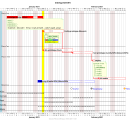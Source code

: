 @startgantt
<style>
ganttDiagram {
	task {
		FontName Courrier
		FontColor black
		FontSize 12
		FontStyle bold
		BackGroundColor Blue
		LineColor blue
	}
	milestone {
		FontColor blue
		FontSize 12
		FontStyle italic
		BackGroundColor gold
		LineColor red
	}
	note {
		FontColor DarkGreen
		FontSize 10
		LineColor lightgreen
        BackGroundColor lightyellow
	}
}
</style>

' Initialization
title Entrega SDS 001
footer Giovani Perotto Mesquita 18/01/2011 13:01
scale 160*120
project starts the 2021/01/01

' Day watching
2021/01/20 is colored in Yellow

' Close Days
saturday are closed
sunday are closed
2021/01/01 is closed
2021/01/01 is colored in lightblue

' Tasks and separators
-- Phase One --
[Prototype design] on {Alice} lasts 13 days
[Prototype design] links to [[http://plantuml.com]]
note bottom
  memo1 ...
  memo2 ...
  explanations1 ...
  explanations2 ...
  <img:http://plantuml.com/logo3.png>
end note
[Config prototype] on {Giovani} lasts 7 days
note bottom
  WiFi <&wifi>
  |= |= table |= header |
  | a | table | row |
  |<#FF8080> red |<#80FF80> green |<#8080FF> blue |
  <#yellow>| b | table | row |
end note
-- Phase Two --
[QA prototype] on {Davi} lasts 9 days
[Test prototype] on {Camila:50}{Giovani:50} lasts 7 days
-- Phase Three --
[Deploy] lasts 1 day
note bottom
  Example of Tree
  |_ First line
  |_ **Bom(Model)**
    |_ prop1
    |_ prop2
    |_ prop3
  |_ Last line
end note
[PD audict] lasts 10 days
[Trainning] on {Camila:50}{Maria:50} starts 2021/01/18
[Trainning] ends 2021/02/12
-- Milestones --

' Tasks flow
[Config prototype] starts at [Prototype design]'s end with red bold link
[QA prototype] starts at [Prototype design]'s end with red bold link
[Test prototype] starts at [Config prototype]'s end with red bold link
[Test prototype] starts at [QA prototype]'s end with red bold link
[Deploy] starts at [Test prototype]'s end with red bold link
[PD audict] starts at [Deploy]'s end with red bold link

' Tasks progress
[Prototype design] is 98% completed
[Config prototype] is 0% completed
[QA prototype] is 0% completed
[Test prototype] is 0% completed
[Deploy] is 0% completed
[PD audict] is 0% completed
[Trainning] is 10% completed

' Milestones
[DevEnd] happens at [Prototype design]'s end
[DevEnd] happens at [QA prototype]'s end
[ReadyDeploy] happens at [Test prototype]'s end
[ReadyDeploy] displays on same row as [DevEnd]
[PDEnd] happens at [PD audict]'s end
[PDEnd] displays on same row as [ReadyDeploy]

' Colors
[Prototype design] is colored in Red/Red
[Config prototype] is colored in Red/Red
[QA prototype] is colored in Red/Red
[Test prototype] is colored in Red/Red
[Deploy] is colored in Red/Red
[PD audict] is colored in Red/Red
[DevEnd] is colored in White/Black
[ReadyDeploy] is colored in Gray/Black
@endgantt